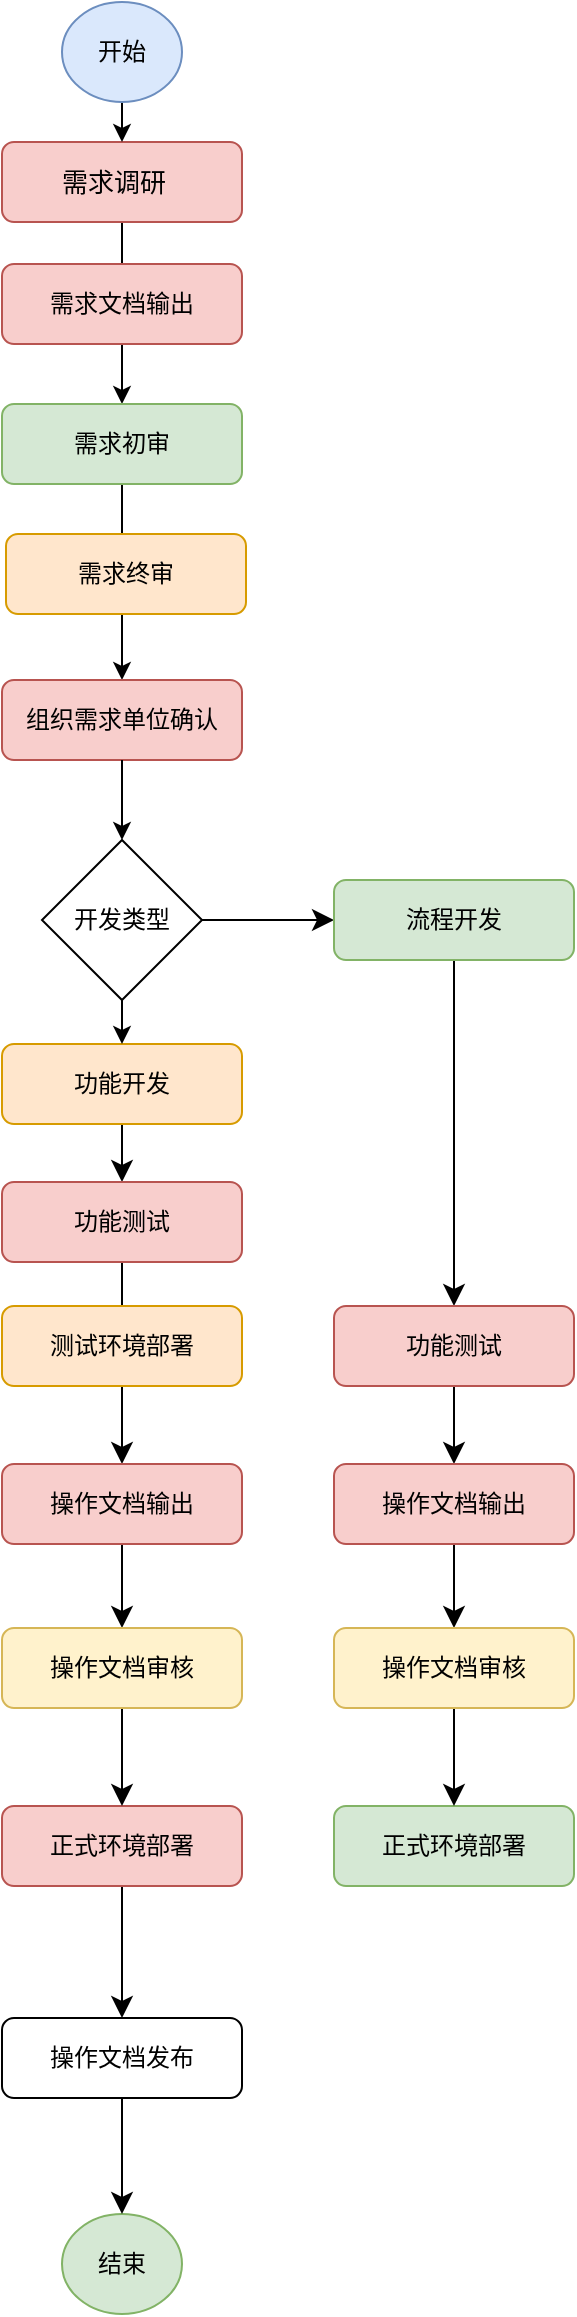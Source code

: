 <mxfile version="24.7.12">
  <diagram name="第 1 页" id="PQK4u8WmeR9pwqDEYbdr">
    <mxGraphModel dx="786" dy="881" grid="0" gridSize="10" guides="1" tooltips="1" connect="1" arrows="1" fold="1" page="0" pageScale="1" pageWidth="827" pageHeight="1169" math="0" shadow="0">
      <root>
        <mxCell id="0" />
        <mxCell id="1" parent="0" />
        <mxCell id="sLRj6tkCQKSvLOCuToB1-1" style="edgeStyle=orthogonalEdgeStyle;rounded=0;orthogonalLoop=1;jettySize=auto;html=1;exitX=0.5;exitY=1;exitDx=0;exitDy=0;entryX=0.5;entryY=0;entryDx=0;entryDy=0;" edge="1" parent="1" source="sLRj6tkCQKSvLOCuToB1-2" target="sLRj6tkCQKSvLOCuToB1-9">
          <mxGeometry relative="1" as="geometry" />
        </mxCell>
        <mxCell id="sLRj6tkCQKSvLOCuToB1-2" value="&lt;p style=&quot;text-indent: 21pt; font-size: 13px;&quot; class=&quot;MsoNormal&quot;&gt;&lt;font face=&quot;微软雅黑&quot;&gt;需求调研&lt;/font&gt;&lt;/p&gt;" style="rounded=1;whiteSpace=wrap;html=1;fontSize=12;glass=0;strokeWidth=1;shadow=0;align=left;fillColor=#f8cecc;strokeColor=#b85450;" vertex="1" parent="1">
          <mxGeometry x="160" y="-127" width="120" height="40" as="geometry" />
        </mxCell>
        <mxCell id="sLRj6tkCQKSvLOCuToB1-13" style="edgeStyle=none;curved=1;rounded=0;orthogonalLoop=1;jettySize=auto;html=1;exitX=0.5;exitY=1;exitDx=0;exitDy=0;fontSize=12;startSize=8;endSize=8;" edge="1" parent="1" source="sLRj6tkCQKSvLOCuToB1-4" target="sLRj6tkCQKSvLOCuToB1-12">
          <mxGeometry relative="1" as="geometry" />
        </mxCell>
        <mxCell id="sLRj6tkCQKSvLOCuToB1-4" value="&lt;p class=&quot;MsoNormal&quot; style=&quot;font-size: 12px;&quot;&gt;&lt;font face=&quot;微软雅黑&quot;&gt;功能开发&lt;/font&gt;&lt;/p&gt;" style="rounded=1;whiteSpace=wrap;html=1;fontSize=12;glass=0;strokeWidth=1;shadow=0;align=center;fillColor=#ffe6cc;strokeColor=#d79b00;" vertex="1" parent="1">
          <mxGeometry x="160" y="324" width="120" height="40" as="geometry" />
        </mxCell>
        <mxCell id="sLRj6tkCQKSvLOCuToB1-5" style="edgeStyle=orthogonalEdgeStyle;rounded=0;orthogonalLoop=1;jettySize=auto;html=1;exitX=0.5;exitY=1;exitDx=0;exitDy=0;entryX=0.5;entryY=0;entryDx=0;entryDy=0;" edge="1" parent="1" source="sLRj6tkCQKSvLOCuToB1-6" target="sLRj6tkCQKSvLOCuToB1-2">
          <mxGeometry relative="1" as="geometry" />
        </mxCell>
        <mxCell id="sLRj6tkCQKSvLOCuToB1-6" value="开始" style="ellipse;whiteSpace=wrap;html=1;fillColor=#dae8fc;strokeColor=#6c8ebf;" vertex="1" parent="1">
          <mxGeometry x="190" y="-197" width="60" height="50" as="geometry" />
        </mxCell>
        <mxCell id="sLRj6tkCQKSvLOCuToB1-7" value="结束" style="ellipse;whiteSpace=wrap;html=1;fillColor=#d5e8d4;strokeColor=#82b366;" vertex="1" parent="1">
          <mxGeometry x="190" y="909" width="60" height="50" as="geometry" />
        </mxCell>
        <mxCell id="sLRj6tkCQKSvLOCuToB1-8" style="edgeStyle=orthogonalEdgeStyle;rounded=0;orthogonalLoop=1;jettySize=auto;html=1;exitX=0.5;exitY=1;exitDx=0;exitDy=0;" edge="1" parent="1" source="sLRj6tkCQKSvLOCuToB1-9" target="sLRj6tkCQKSvLOCuToB1-11">
          <mxGeometry relative="1" as="geometry" />
        </mxCell>
        <mxCell id="sLRj6tkCQKSvLOCuToB1-9" value="&lt;p style=&quot;font-size: 12px;&quot; class=&quot;MsoNormal&quot;&gt;&lt;span style=&quot;font-family: 微软雅黑; font-size: 12px;&quot;&gt;需求初审&lt;/span&gt;&lt;/p&gt;" style="rounded=1;whiteSpace=wrap;html=1;fontSize=12;glass=0;strokeWidth=1;shadow=0;align=center;fillColor=#d5e8d4;strokeColor=#82b366;" vertex="1" parent="1">
          <mxGeometry x="160" y="4" width="120" height="40" as="geometry" />
        </mxCell>
        <mxCell id="sLRj6tkCQKSvLOCuToB1-10" style="edgeStyle=orthogonalEdgeStyle;rounded=0;orthogonalLoop=1;jettySize=auto;html=1;exitX=0.5;exitY=1;exitDx=0;exitDy=0;" edge="1" parent="1" source="sLRj6tkCQKSvLOCuToB1-25" target="sLRj6tkCQKSvLOCuToB1-4">
          <mxGeometry relative="1" as="geometry" />
        </mxCell>
        <mxCell id="sLRj6tkCQKSvLOCuToB1-11" value="&lt;font face=&quot;微软雅黑&quot;&gt;组织需求单位确认&lt;/font&gt;" style="rounded=1;whiteSpace=wrap;html=1;fontSize=12;glass=0;strokeWidth=1;shadow=0;align=center;fillColor=#f8cecc;strokeColor=#b85450;" vertex="1" parent="1">
          <mxGeometry x="160" y="142" width="120" height="40" as="geometry" />
        </mxCell>
        <mxCell id="sLRj6tkCQKSvLOCuToB1-15" style="edgeStyle=none;curved=1;rounded=0;orthogonalLoop=1;jettySize=auto;html=1;exitX=0.5;exitY=1;exitDx=0;exitDy=0;entryX=0.5;entryY=0;entryDx=0;entryDy=0;fontSize=12;startSize=8;endSize=8;" edge="1" parent="1" source="sLRj6tkCQKSvLOCuToB1-12" target="sLRj6tkCQKSvLOCuToB1-14">
          <mxGeometry relative="1" as="geometry" />
        </mxCell>
        <mxCell id="sLRj6tkCQKSvLOCuToB1-12" value="&lt;p class=&quot;MsoNormal&quot; style=&quot;font-size: 12px;&quot;&gt;&lt;font face=&quot;微软雅黑&quot;&gt;功能测试&lt;/font&gt;&lt;/p&gt;" style="rounded=1;whiteSpace=wrap;html=1;fontSize=12;glass=0;strokeWidth=1;shadow=0;align=center;fillColor=#f8cecc;strokeColor=#b85450;" vertex="1" parent="1">
          <mxGeometry x="160" y="393" width="120" height="40" as="geometry" />
        </mxCell>
        <mxCell id="sLRj6tkCQKSvLOCuToB1-19" style="edgeStyle=none;curved=1;rounded=0;orthogonalLoop=1;jettySize=auto;html=1;exitX=0.5;exitY=1;exitDx=0;exitDy=0;entryX=0.5;entryY=0;entryDx=0;entryDy=0;fontSize=12;startSize=8;endSize=8;" edge="1" parent="1" source="sLRj6tkCQKSvLOCuToB1-14" target="sLRj6tkCQKSvLOCuToB1-17">
          <mxGeometry relative="1" as="geometry" />
        </mxCell>
        <mxCell id="sLRj6tkCQKSvLOCuToB1-14" value="&lt;p class=&quot;MsoNormal&quot; style=&quot;font-size: 12px;&quot;&gt;&lt;font face=&quot;微软雅黑&quot;&gt;操作文档输出&lt;/font&gt;&lt;/p&gt;" style="rounded=1;whiteSpace=wrap;html=1;fontSize=12;glass=0;strokeWidth=1;shadow=0;align=center;fillColor=#f8cecc;strokeColor=#b85450;" vertex="1" parent="1">
          <mxGeometry x="160" y="534" width="120" height="40" as="geometry" />
        </mxCell>
        <mxCell id="sLRj6tkCQKSvLOCuToB1-21" style="edgeStyle=none;curved=1;rounded=0;orthogonalLoop=1;jettySize=auto;html=1;exitX=0.5;exitY=1;exitDx=0;exitDy=0;entryX=0.5;entryY=0;entryDx=0;entryDy=0;fontSize=12;startSize=8;endSize=8;" edge="1" parent="1" source="sLRj6tkCQKSvLOCuToB1-16" target="sLRj6tkCQKSvLOCuToB1-18">
          <mxGeometry relative="1" as="geometry" />
        </mxCell>
        <mxCell id="sLRj6tkCQKSvLOCuToB1-16" value="&lt;p class=&quot;MsoNormal&quot; style=&quot;font-size: 12px;&quot;&gt;&lt;font face=&quot;微软雅黑&quot;&gt;正式环境部署&lt;/font&gt;&lt;/p&gt;" style="rounded=1;whiteSpace=wrap;html=1;fontSize=12;glass=0;strokeWidth=1;shadow=0;align=center;fillColor=#f8cecc;strokeColor=#b85450;" vertex="1" parent="1">
          <mxGeometry x="160" y="705" width="120" height="40" as="geometry" />
        </mxCell>
        <mxCell id="sLRj6tkCQKSvLOCuToB1-20" style="edgeStyle=none;curved=1;rounded=0;orthogonalLoop=1;jettySize=auto;html=1;exitX=0.5;exitY=1;exitDx=0;exitDy=0;entryX=0.5;entryY=0;entryDx=0;entryDy=0;fontSize=12;startSize=8;endSize=8;" edge="1" parent="1" source="sLRj6tkCQKSvLOCuToB1-17" target="sLRj6tkCQKSvLOCuToB1-16">
          <mxGeometry relative="1" as="geometry" />
        </mxCell>
        <mxCell id="sLRj6tkCQKSvLOCuToB1-17" value="&lt;p class=&quot;MsoNormal&quot; style=&quot;font-size: 12px;&quot;&gt;&lt;font face=&quot;微软雅黑&quot;&gt;操作文档审核&lt;/font&gt;&lt;/p&gt;" style="rounded=1;whiteSpace=wrap;html=1;fontSize=12;glass=0;strokeWidth=1;shadow=0;align=center;fillColor=#fff2cc;strokeColor=#d6b656;" vertex="1" parent="1">
          <mxGeometry x="160" y="616" width="120" height="40" as="geometry" />
        </mxCell>
        <mxCell id="sLRj6tkCQKSvLOCuToB1-22" style="edgeStyle=none;curved=1;rounded=0;orthogonalLoop=1;jettySize=auto;html=1;exitX=0.5;exitY=1;exitDx=0;exitDy=0;entryX=0.5;entryY=0;entryDx=0;entryDy=0;fontSize=12;startSize=8;endSize=8;" edge="1" parent="1" source="sLRj6tkCQKSvLOCuToB1-18" target="sLRj6tkCQKSvLOCuToB1-7">
          <mxGeometry relative="1" as="geometry" />
        </mxCell>
        <mxCell id="sLRj6tkCQKSvLOCuToB1-18" value="&lt;p class=&quot;MsoNormal&quot; style=&quot;font-size: 12px;&quot;&gt;&lt;font face=&quot;微软雅黑&quot;&gt;操作文档发布&lt;/font&gt;&lt;/p&gt;" style="rounded=1;whiteSpace=wrap;html=1;fontSize=12;glass=0;strokeWidth=1;shadow=0;align=center;" vertex="1" parent="1">
          <mxGeometry x="160" y="811" width="120" height="40" as="geometry" />
        </mxCell>
        <mxCell id="sLRj6tkCQKSvLOCuToB1-23" value="&lt;p style=&quot;font-size: 12px;&quot; class=&quot;MsoNormal&quot;&gt;&lt;span style=&quot;font-family: 微软雅黑; font-size: 12px;&quot;&gt;需求文档输出&lt;/span&gt;&lt;/p&gt;" style="rounded=1;whiteSpace=wrap;html=1;fontSize=12;glass=0;strokeWidth=1;shadow=0;align=center;fillColor=#f8cecc;strokeColor=#b85450;" vertex="1" parent="1">
          <mxGeometry x="160" y="-66" width="120" height="40" as="geometry" />
        </mxCell>
        <mxCell id="sLRj6tkCQKSvLOCuToB1-24" value="&lt;p style=&quot;font-size: 12px;&quot; class=&quot;MsoNormal&quot;&gt;需求终审&lt;/p&gt;" style="rounded=1;whiteSpace=wrap;html=1;fontSize=12;glass=0;strokeWidth=1;shadow=0;align=center;fillColor=#ffe6cc;strokeColor=#d79b00;" vertex="1" parent="1">
          <mxGeometry x="162" y="69" width="120" height="40" as="geometry" />
        </mxCell>
        <mxCell id="sLRj6tkCQKSvLOCuToB1-26" value="" style="edgeStyle=orthogonalEdgeStyle;rounded=0;orthogonalLoop=1;jettySize=auto;html=1;exitX=0.5;exitY=1;exitDx=0;exitDy=0;" edge="1" parent="1" source="sLRj6tkCQKSvLOCuToB1-11" target="sLRj6tkCQKSvLOCuToB1-25">
          <mxGeometry relative="1" as="geometry">
            <mxPoint x="220" y="225" as="sourcePoint" />
            <mxPoint x="220" y="385" as="targetPoint" />
          </mxGeometry>
        </mxCell>
        <mxCell id="sLRj6tkCQKSvLOCuToB1-29" style="edgeStyle=none;curved=1;rounded=0;orthogonalLoop=1;jettySize=auto;html=1;exitX=1;exitY=0.5;exitDx=0;exitDy=0;entryX=0;entryY=0.5;entryDx=0;entryDy=0;fontSize=12;startSize=8;endSize=8;" edge="1" parent="1" source="sLRj6tkCQKSvLOCuToB1-25" target="sLRj6tkCQKSvLOCuToB1-27">
          <mxGeometry relative="1" as="geometry" />
        </mxCell>
        <mxCell id="sLRj6tkCQKSvLOCuToB1-25" value="开发类型" style="rhombus;whiteSpace=wrap;html=1;" vertex="1" parent="1">
          <mxGeometry x="180" y="222" width="80" height="80" as="geometry" />
        </mxCell>
        <mxCell id="sLRj6tkCQKSvLOCuToB1-37" style="edgeStyle=none;curved=1;rounded=0;orthogonalLoop=1;jettySize=auto;html=1;exitX=0.5;exitY=1;exitDx=0;exitDy=0;entryX=0.5;entryY=0;entryDx=0;entryDy=0;fontSize=12;startSize=8;endSize=8;" edge="1" parent="1" source="sLRj6tkCQKSvLOCuToB1-27" target="sLRj6tkCQKSvLOCuToB1-36">
          <mxGeometry relative="1" as="geometry" />
        </mxCell>
        <mxCell id="sLRj6tkCQKSvLOCuToB1-27" value="&lt;p style=&quot;font-size: 12px;&quot; class=&quot;MsoNormal&quot;&gt;&lt;span style=&quot;font-family: 微软雅黑; font-size: 12px;&quot;&gt;流程开发&lt;/span&gt;&lt;/p&gt;" style="rounded=1;whiteSpace=wrap;html=1;fontSize=12;glass=0;strokeWidth=1;shadow=0;align=center;fillColor=#d5e8d4;strokeColor=#82b366;" vertex="1" parent="1">
          <mxGeometry x="326" y="242" width="120" height="40" as="geometry" />
        </mxCell>
        <mxCell id="sLRj6tkCQKSvLOCuToB1-30" value="&lt;p class=&quot;MsoNormal&quot; style=&quot;font-size: 12px;&quot;&gt;&lt;font face=&quot;微软雅黑&quot;&gt;测试环境部署&lt;/font&gt;&lt;/p&gt;" style="rounded=1;whiteSpace=wrap;html=1;fontSize=12;glass=0;strokeWidth=1;shadow=0;align=center;fillColor=#ffe6cc;strokeColor=#d79b00;" vertex="1" parent="1">
          <mxGeometry x="160" y="455" width="120" height="40" as="geometry" />
        </mxCell>
        <mxCell id="sLRj6tkCQKSvLOCuToB1-44" style="edgeStyle=none;curved=1;rounded=0;orthogonalLoop=1;jettySize=auto;html=1;exitX=0.5;exitY=1;exitDx=0;exitDy=0;fontSize=12;startSize=8;endSize=8;" edge="1" parent="1" source="sLRj6tkCQKSvLOCuToB1-36" target="sLRj6tkCQKSvLOCuToB1-40">
          <mxGeometry relative="1" as="geometry" />
        </mxCell>
        <mxCell id="sLRj6tkCQKSvLOCuToB1-36" value="&lt;p class=&quot;MsoNormal&quot; style=&quot;font-size: 12px;&quot;&gt;&lt;font face=&quot;微软雅黑&quot;&gt;功能测试&lt;/font&gt;&lt;/p&gt;" style="rounded=1;whiteSpace=wrap;html=1;fontSize=12;glass=0;strokeWidth=1;shadow=0;align=center;fillColor=#f8cecc;strokeColor=#b85450;" vertex="1" parent="1">
          <mxGeometry x="326" y="455" width="120" height="40" as="geometry" />
        </mxCell>
        <mxCell id="sLRj6tkCQKSvLOCuToB1-39" style="edgeStyle=none;curved=1;rounded=0;orthogonalLoop=1;jettySize=auto;html=1;exitX=0.5;exitY=1;exitDx=0;exitDy=0;entryX=0.5;entryY=0;entryDx=0;entryDy=0;fontSize=12;startSize=8;endSize=8;" edge="1" parent="1" source="sLRj6tkCQKSvLOCuToB1-40" target="sLRj6tkCQKSvLOCuToB1-43">
          <mxGeometry relative="1" as="geometry" />
        </mxCell>
        <mxCell id="sLRj6tkCQKSvLOCuToB1-40" value="&lt;p class=&quot;MsoNormal&quot; style=&quot;font-size: 12px;&quot;&gt;&lt;font face=&quot;微软雅黑&quot;&gt;操作文档输出&lt;/font&gt;&lt;/p&gt;" style="rounded=1;whiteSpace=wrap;html=1;fontSize=12;glass=0;strokeWidth=1;shadow=0;align=center;fillColor=#f8cecc;strokeColor=#b85450;" vertex="1" parent="1">
          <mxGeometry x="326" y="534" width="120" height="40" as="geometry" />
        </mxCell>
        <mxCell id="sLRj6tkCQKSvLOCuToB1-41" value="&lt;p class=&quot;MsoNormal&quot; style=&quot;font-size: 12px;&quot;&gt;&lt;font face=&quot;微软雅黑&quot;&gt;正式环境部署&lt;/font&gt;&lt;/p&gt;" style="rounded=1;whiteSpace=wrap;html=1;fontSize=12;glass=0;strokeWidth=1;shadow=0;align=center;fillColor=#d5e8d4;strokeColor=#82b366;" vertex="1" parent="1">
          <mxGeometry x="326" y="705" width="120" height="40" as="geometry" />
        </mxCell>
        <mxCell id="sLRj6tkCQKSvLOCuToB1-42" style="edgeStyle=none;curved=1;rounded=0;orthogonalLoop=1;jettySize=auto;html=1;exitX=0.5;exitY=1;exitDx=0;exitDy=0;entryX=0.5;entryY=0;entryDx=0;entryDy=0;fontSize=12;startSize=8;endSize=8;" edge="1" parent="1" source="sLRj6tkCQKSvLOCuToB1-43" target="sLRj6tkCQKSvLOCuToB1-41">
          <mxGeometry relative="1" as="geometry" />
        </mxCell>
        <mxCell id="sLRj6tkCQKSvLOCuToB1-43" value="&lt;p class=&quot;MsoNormal&quot; style=&quot;font-size: 12px;&quot;&gt;&lt;font face=&quot;微软雅黑&quot;&gt;操作文档审核&lt;/font&gt;&lt;/p&gt;" style="rounded=1;whiteSpace=wrap;html=1;fontSize=12;glass=0;strokeWidth=1;shadow=0;align=center;fillColor=#fff2cc;strokeColor=#d6b656;" vertex="1" parent="1">
          <mxGeometry x="326" y="616" width="120" height="40" as="geometry" />
        </mxCell>
      </root>
    </mxGraphModel>
  </diagram>
</mxfile>
